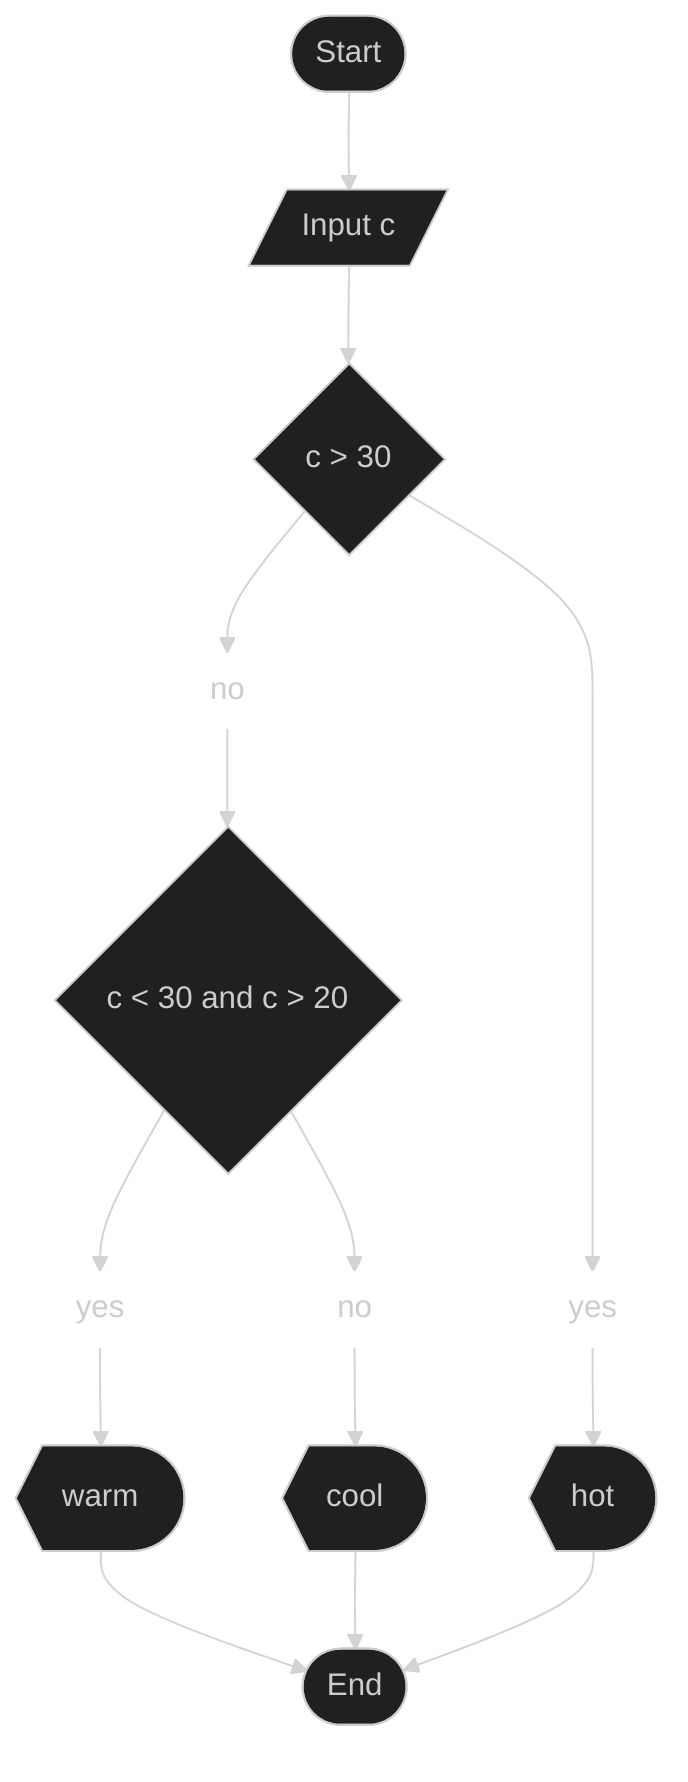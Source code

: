 ---
config:
  theme: dark
  layout: dagre
---
flowchart TD
    n1["Input c"] --> n9["c &gt; 30"]
    n9 --> n10["yes"] & n12["no"]
    n10 --> n11["hot"]
    n12 --> n13["c &lt; 30 and c &gt; 20"]
    n13 --> n14["yes"] & n16["no"]
    n14 --> n15["warm"]
    n16 --> n17["cool"]
    n15 --> n18(["End"])
    n17 --> n18
    n11 --> n18
    A(["Start"]) --> n1
    n1@{ shape: lean-r}
    n9@{ shape: diam}
    n10@{ shape: text}
    n12@{ shape: text}
    n11@{ shape: display}
    n13@{ shape: diam}
    n14@{ shape: text}
    n16@{ shape: text}
    n15@{ shape: display}
    n17@{ shape: display}